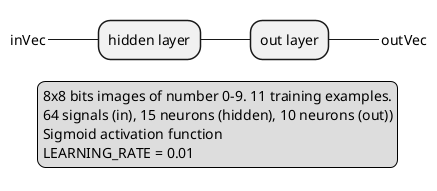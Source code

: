 @startmindmap

* hidden layer
** out layer
***_ outVec

left side

**_ inVec


legend
8x8 bits images of number 0-9. 11 training examples.
64 signals (in), 15 neurons (hidden), 10 neurons (out))
Sigmoid activation function
LEARNING_RATE = 0.01
end legend


@endmindmap
